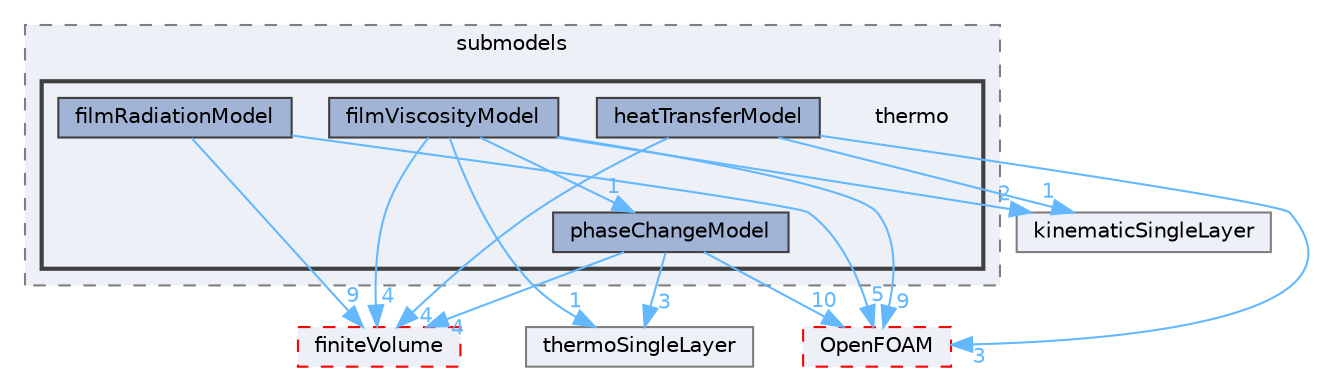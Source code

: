 digraph "src/regionModels/surfaceFilmModels/submodels/thermo"
{
 // LATEX_PDF_SIZE
  bgcolor="transparent";
  edge [fontname=Helvetica,fontsize=10,labelfontname=Helvetica,labelfontsize=10];
  node [fontname=Helvetica,fontsize=10,shape=box,height=0.2,width=0.4];
  compound=true
  subgraph clusterdir_1a2449bf10d166cb32b637bb1f2c8120 {
    graph [ bgcolor="#edf0f7", pencolor="grey50", label="submodels", fontname=Helvetica,fontsize=10 style="filled,dashed", URL="dir_1a2449bf10d166cb32b637bb1f2c8120.html",tooltip=""]
  subgraph clusterdir_0c42a79c89636d0140c9997747e5985b {
    graph [ bgcolor="#edf0f7", pencolor="grey25", label="", fontname=Helvetica,fontsize=10 style="filled,bold", URL="dir_0c42a79c89636d0140c9997747e5985b.html",tooltip=""]
    dir_0c42a79c89636d0140c9997747e5985b [shape=plaintext, label="thermo"];
  dir_9ba09063edd0a1010c3d6fd47e73aac8 [label="filmRadiationModel", fillcolor="#a2b4d6", color="grey25", style="filled", URL="dir_9ba09063edd0a1010c3d6fd47e73aac8.html",tooltip=""];
  dir_211a3eb45955e8c66b497f79e68b0f11 [label="filmViscosityModel", fillcolor="#a2b4d6", color="grey25", style="filled", URL="dir_211a3eb45955e8c66b497f79e68b0f11.html",tooltip=""];
  dir_c66a9f62c3f9db27452d795171e9cfbb [label="heatTransferModel", fillcolor="#a2b4d6", color="grey25", style="filled", URL="dir_c66a9f62c3f9db27452d795171e9cfbb.html",tooltip=""];
  dir_e0141a5d986b16ca177ac1706b95d43f [label="phaseChangeModel", fillcolor="#a2b4d6", color="grey25", style="filled", URL="dir_e0141a5d986b16ca177ac1706b95d43f.html",tooltip=""];
  }
  }
  dir_1c60e658c3548753b29433c6c9718fd3 [label="kinematicSingleLayer", fillcolor="#edf0f7", color="grey50", style="filled", URL="dir_1c60e658c3548753b29433c6c9718fd3.html",tooltip=""];
  dir_9bd15774b555cf7259a6fa18f99fe99b [label="finiteVolume", fillcolor="#edf0f7", color="red", style="filled,dashed", URL="dir_9bd15774b555cf7259a6fa18f99fe99b.html",tooltip=""];
  dir_ace9ddf4436ac19d16c24b262d3e197b [label="thermoSingleLayer", fillcolor="#edf0f7", color="grey50", style="filled", URL="dir_ace9ddf4436ac19d16c24b262d3e197b.html",tooltip=""];
  dir_c5473ff19b20e6ec4dfe5c310b3778a8 [label="OpenFOAM", fillcolor="#edf0f7", color="red", style="filled,dashed", URL="dir_c5473ff19b20e6ec4dfe5c310b3778a8.html",tooltip=""];
  dir_9ba09063edd0a1010c3d6fd47e73aac8->dir_9bd15774b555cf7259a6fa18f99fe99b [headlabel="9", labeldistance=1.5 headhref="dir_001366_001387.html" href="dir_001366_001387.html" color="steelblue1" fontcolor="steelblue1"];
  dir_9ba09063edd0a1010c3d6fd47e73aac8->dir_c5473ff19b20e6ec4dfe5c310b3778a8 [headlabel="5", labeldistance=1.5 headhref="dir_001366_002695.html" href="dir_001366_002695.html" color="steelblue1" fontcolor="steelblue1"];
  dir_211a3eb45955e8c66b497f79e68b0f11->dir_c5473ff19b20e6ec4dfe5c310b3778a8 [headlabel="9", labeldistance=1.5 headhref="dir_001375_002695.html" href="dir_001375_002695.html" color="steelblue1" fontcolor="steelblue1"];
  dir_211a3eb45955e8c66b497f79e68b0f11->dir_ace9ddf4436ac19d16c24b262d3e197b [headlabel="1", labeldistance=1.5 headhref="dir_001375_004027.html" href="dir_001375_004027.html" color="steelblue1" fontcolor="steelblue1"];
  dir_211a3eb45955e8c66b497f79e68b0f11->dir_1c60e658c3548753b29433c6c9718fd3 [headlabel="2", labeldistance=1.5 headhref="dir_001375_002026.html" href="dir_001375_002026.html" color="steelblue1" fontcolor="steelblue1"];
  dir_211a3eb45955e8c66b497f79e68b0f11->dir_9bd15774b555cf7259a6fa18f99fe99b [headlabel="4", labeldistance=1.5 headhref="dir_001375_001387.html" href="dir_001375_001387.html" color="steelblue1" fontcolor="steelblue1"];
  dir_211a3eb45955e8c66b497f79e68b0f11->dir_e0141a5d986b16ca177ac1706b95d43f [headlabel="1", labeldistance=1.5 headhref="dir_001375_002877.html" href="dir_001375_002877.html" color="steelblue1" fontcolor="steelblue1"];
  dir_c66a9f62c3f9db27452d795171e9cfbb->dir_9bd15774b555cf7259a6fa18f99fe99b [headlabel="4", labeldistance=1.5 headhref="dir_001721_001387.html" href="dir_001721_001387.html" color="steelblue1" fontcolor="steelblue1"];
  dir_c66a9f62c3f9db27452d795171e9cfbb->dir_c5473ff19b20e6ec4dfe5c310b3778a8 [headlabel="3", labeldistance=1.5 headhref="dir_001721_002695.html" href="dir_001721_002695.html" color="steelblue1" fontcolor="steelblue1"];
  dir_c66a9f62c3f9db27452d795171e9cfbb->dir_1c60e658c3548753b29433c6c9718fd3 [headlabel="1", labeldistance=1.5 headhref="dir_001721_002026.html" href="dir_001721_002026.html" color="steelblue1" fontcolor="steelblue1"];
  dir_e0141a5d986b16ca177ac1706b95d43f->dir_c5473ff19b20e6ec4dfe5c310b3778a8 [headlabel="10", labeldistance=1.5 headhref="dir_002877_002695.html" href="dir_002877_002695.html" color="steelblue1" fontcolor="steelblue1"];
  dir_e0141a5d986b16ca177ac1706b95d43f->dir_ace9ddf4436ac19d16c24b262d3e197b [headlabel="3", labeldistance=1.5 headhref="dir_002877_004027.html" href="dir_002877_004027.html" color="steelblue1" fontcolor="steelblue1"];
  dir_e0141a5d986b16ca177ac1706b95d43f->dir_9bd15774b555cf7259a6fa18f99fe99b [headlabel="4", labeldistance=1.5 headhref="dir_002877_001387.html" href="dir_002877_001387.html" color="steelblue1" fontcolor="steelblue1"];
}
